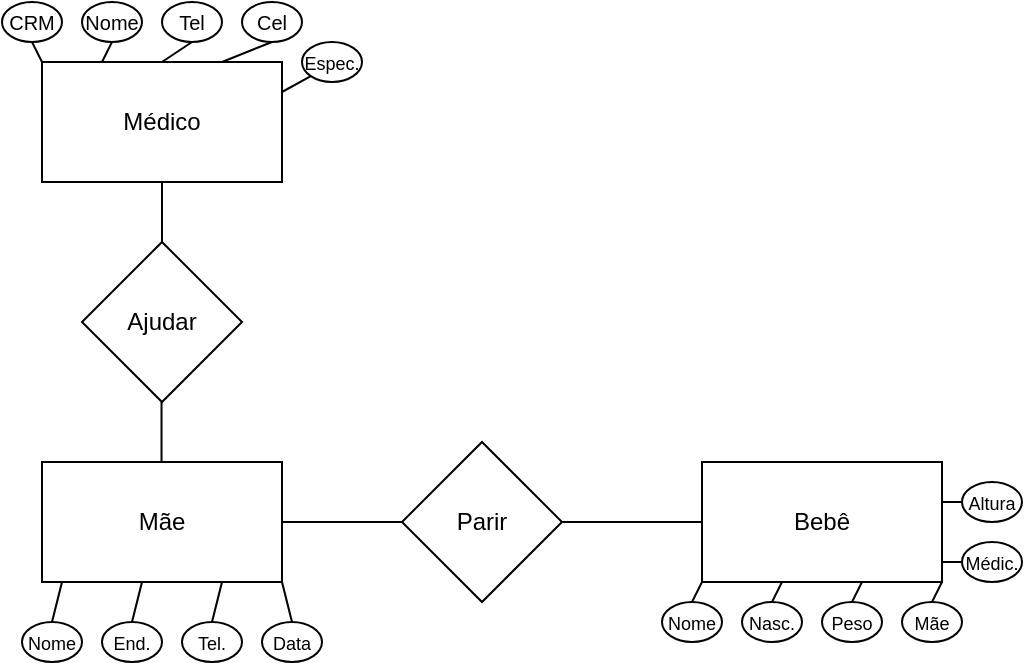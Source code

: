 <mxfile version="21.0.2" type="device"><diagram name="Página-1" id="B2FxafnSlpb7vw_ATkmA"><mxGraphModel dx="2390" dy="1218" grid="1" gridSize="10" guides="1" tooltips="1" connect="1" arrows="1" fold="1" page="1" pageScale="1" pageWidth="827" pageHeight="1169" math="0" shadow="0"><root><mxCell id="0"/><mxCell id="1" parent="0"/><mxCell id="aW77ySUFq_2ntrF7n2yw-1" value="Mãe" style="rounded=0;whiteSpace=wrap;html=1;" vertex="1" parent="1"><mxGeometry x="179" y="580" width="120" height="60" as="geometry"/></mxCell><mxCell id="aW77ySUFq_2ntrF7n2yw-2" value="Parir" style="rhombus;whiteSpace=wrap;html=1;" vertex="1" parent="1"><mxGeometry x="359" y="570" width="80" height="80" as="geometry"/></mxCell><mxCell id="aW77ySUFq_2ntrF7n2yw-3" value="Bebê" style="rounded=0;whiteSpace=wrap;html=1;" vertex="1" parent="1"><mxGeometry x="509" y="580" width="120" height="60" as="geometry"/></mxCell><mxCell id="aW77ySUFq_2ntrF7n2yw-4" style="edgeStyle=orthogonalEdgeStyle;rounded=0;orthogonalLoop=1;jettySize=auto;html=1;exitX=0.5;exitY=1;exitDx=0;exitDy=0;" edge="1" parent="1" source="aW77ySUFq_2ntrF7n2yw-2" target="aW77ySUFq_2ntrF7n2yw-2"><mxGeometry relative="1" as="geometry"/></mxCell><mxCell id="aW77ySUFq_2ntrF7n2yw-5" value="" style="endArrow=none;html=1;rounded=0;exitX=1;exitY=0.5;exitDx=0;exitDy=0;entryX=0;entryY=0.5;entryDx=0;entryDy=0;" edge="1" parent="1" source="aW77ySUFq_2ntrF7n2yw-1" target="aW77ySUFq_2ntrF7n2yw-2"><mxGeometry width="50" height="50" relative="1" as="geometry"><mxPoint x="509" y="680" as="sourcePoint"/><mxPoint x="559" y="630" as="targetPoint"/></mxGeometry></mxCell><mxCell id="aW77ySUFq_2ntrF7n2yw-6" value="" style="endArrow=none;html=1;rounded=0;exitX=1;exitY=0.5;exitDx=0;exitDy=0;entryX=0;entryY=0.5;entryDx=0;entryDy=0;" edge="1" parent="1" source="aW77ySUFq_2ntrF7n2yw-2" target="aW77ySUFq_2ntrF7n2yw-3"><mxGeometry width="50" height="50" relative="1" as="geometry"><mxPoint x="509" y="680" as="sourcePoint"/><mxPoint x="559" y="630" as="targetPoint"/></mxGeometry></mxCell><mxCell id="aW77ySUFq_2ntrF7n2yw-7" value="Médico" style="rounded=0;whiteSpace=wrap;html=1;" vertex="1" parent="1"><mxGeometry x="179" y="380" width="120" height="60" as="geometry"/></mxCell><mxCell id="aW77ySUFq_2ntrF7n2yw-8" value="Ajudar" style="rhombus;whiteSpace=wrap;html=1;" vertex="1" parent="1"><mxGeometry x="199" y="470" width="80" height="80" as="geometry"/></mxCell><mxCell id="aW77ySUFq_2ntrF7n2yw-9" value="" style="endArrow=none;html=1;rounded=0;" edge="1" parent="1" source="aW77ySUFq_2ntrF7n2yw-8"><mxGeometry width="50" height="50" relative="1" as="geometry"><mxPoint x="239" y="449.289" as="sourcePoint"/><mxPoint x="239" y="440" as="targetPoint"/></mxGeometry></mxCell><mxCell id="aW77ySUFq_2ntrF7n2yw-12" value="" style="endArrow=none;html=1;rounded=0;" edge="1" parent="1"><mxGeometry width="50" height="50" relative="1" as="geometry"><mxPoint x="238.76" y="580" as="sourcePoint"/><mxPoint x="238.76" y="550" as="targetPoint"/></mxGeometry></mxCell><mxCell id="aW77ySUFq_2ntrF7n2yw-14" value="&lt;font size=&quot;1&quot;&gt;CRM&lt;/font&gt;" style="ellipse;whiteSpace=wrap;html=1;align=center;" vertex="1" parent="1"><mxGeometry x="159" y="350" width="30" height="20" as="geometry"/></mxCell><mxCell id="aW77ySUFq_2ntrF7n2yw-16" value="&lt;font size=&quot;1&quot;&gt;Nome&lt;/font&gt;" style="ellipse;whiteSpace=wrap;html=1;align=center;" vertex="1" parent="1"><mxGeometry x="199" y="350" width="30" height="20" as="geometry"/></mxCell><mxCell id="aW77ySUFq_2ntrF7n2yw-17" value="&lt;font size=&quot;1&quot;&gt;Tel&lt;/font&gt;" style="ellipse;whiteSpace=wrap;html=1;align=center;" vertex="1" parent="1"><mxGeometry x="239" y="350" width="30" height="20" as="geometry"/></mxCell><mxCell id="aW77ySUFq_2ntrF7n2yw-18" value="&lt;font size=&quot;1&quot;&gt;Cel&lt;br&gt;&lt;/font&gt;" style="ellipse;whiteSpace=wrap;html=1;align=center;" vertex="1" parent="1"><mxGeometry x="279" y="350" width="30" height="20" as="geometry"/></mxCell><mxCell id="aW77ySUFq_2ntrF7n2yw-19" value="&lt;font style=&quot;font-size: 9px;&quot;&gt;Espec.&lt;br&gt;&lt;/font&gt;" style="ellipse;whiteSpace=wrap;html=1;align=center;" vertex="1" parent="1"><mxGeometry x="309" y="370" width="30" height="20" as="geometry"/></mxCell><mxCell id="aW77ySUFq_2ntrF7n2yw-21" value="" style="endArrow=none;html=1;rounded=0;entryX=0.5;entryY=1;entryDx=0;entryDy=0;exitX=0;exitY=0;exitDx=0;exitDy=0;" edge="1" parent="1" source="aW77ySUFq_2ntrF7n2yw-7" target="aW77ySUFq_2ntrF7n2yw-14"><mxGeometry width="50" height="50" relative="1" as="geometry"><mxPoint x="169" y="420" as="sourcePoint"/><mxPoint x="219" y="370" as="targetPoint"/></mxGeometry></mxCell><mxCell id="aW77ySUFq_2ntrF7n2yw-22" value="" style="endArrow=none;html=1;rounded=0;entryX=0;entryY=1;entryDx=0;entryDy=0;exitX=1;exitY=0.25;exitDx=0;exitDy=0;" edge="1" parent="1" source="aW77ySUFq_2ntrF7n2yw-7" target="aW77ySUFq_2ntrF7n2yw-19"><mxGeometry width="50" height="50" relative="1" as="geometry"><mxPoint x="119" y="470" as="sourcePoint"/><mxPoint x="169" y="420" as="targetPoint"/></mxGeometry></mxCell><mxCell id="aW77ySUFq_2ntrF7n2yw-23" value="" style="endArrow=none;html=1;rounded=0;entryX=0.5;entryY=1;entryDx=0;entryDy=0;exitX=0.75;exitY=0;exitDx=0;exitDy=0;" edge="1" parent="1" source="aW77ySUFq_2ntrF7n2yw-7" target="aW77ySUFq_2ntrF7n2yw-18"><mxGeometry width="50" height="50" relative="1" as="geometry"><mxPoint x="109" y="460" as="sourcePoint"/><mxPoint x="159" y="410" as="targetPoint"/></mxGeometry></mxCell><mxCell id="aW77ySUFq_2ntrF7n2yw-24" value="" style="endArrow=none;html=1;rounded=0;entryX=0.5;entryY=1;entryDx=0;entryDy=0;exitX=0.5;exitY=0;exitDx=0;exitDy=0;" edge="1" parent="1" source="aW77ySUFq_2ntrF7n2yw-7" target="aW77ySUFq_2ntrF7n2yw-17"><mxGeometry width="50" height="50" relative="1" as="geometry"><mxPoint x="99" y="450" as="sourcePoint"/><mxPoint x="149" y="400" as="targetPoint"/></mxGeometry></mxCell><mxCell id="aW77ySUFq_2ntrF7n2yw-25" value="" style="endArrow=none;html=1;rounded=0;entryX=0.5;entryY=1;entryDx=0;entryDy=0;exitX=0.25;exitY=0;exitDx=0;exitDy=0;" edge="1" parent="1" source="aW77ySUFq_2ntrF7n2yw-7" target="aW77ySUFq_2ntrF7n2yw-16"><mxGeometry width="50" height="50" relative="1" as="geometry"><mxPoint x="99" y="440" as="sourcePoint"/><mxPoint x="149" y="390" as="targetPoint"/></mxGeometry></mxCell><mxCell id="aW77ySUFq_2ntrF7n2yw-26" value="&lt;font style=&quot;font-size: 9px;&quot;&gt;Nome&lt;br&gt;&lt;/font&gt;" style="ellipse;whiteSpace=wrap;html=1;align=center;" vertex="1" parent="1"><mxGeometry x="169" y="660" width="30" height="20" as="geometry"/></mxCell><mxCell id="aW77ySUFq_2ntrF7n2yw-27" value="&lt;font style=&quot;font-size: 9px;&quot;&gt;End.&lt;br&gt;&lt;/font&gt;" style="ellipse;whiteSpace=wrap;html=1;align=center;" vertex="1" parent="1"><mxGeometry x="209" y="660" width="30" height="20" as="geometry"/></mxCell><mxCell id="aW77ySUFq_2ntrF7n2yw-28" value="&lt;font style=&quot;font-size: 9px;&quot;&gt;Tel.&lt;br&gt;&lt;/font&gt;" style="ellipse;whiteSpace=wrap;html=1;align=center;" vertex="1" parent="1"><mxGeometry x="249" y="660" width="30" height="20" as="geometry"/></mxCell><mxCell id="aW77ySUFq_2ntrF7n2yw-29" value="&lt;font style=&quot;font-size: 9px;&quot;&gt;Data&lt;br&gt;&lt;/font&gt;" style="ellipse;whiteSpace=wrap;html=1;align=center;" vertex="1" parent="1"><mxGeometry x="289" y="660" width="30" height="20" as="geometry"/></mxCell><mxCell id="aW77ySUFq_2ntrF7n2yw-30" value="" style="endArrow=none;html=1;rounded=0;exitX=0.5;exitY=0;exitDx=0;exitDy=0;" edge="1" parent="1" source="aW77ySUFq_2ntrF7n2yw-26"><mxGeometry width="50" height="50" relative="1" as="geometry"><mxPoint x="139" y="690" as="sourcePoint"/><mxPoint x="189" y="640" as="targetPoint"/></mxGeometry></mxCell><mxCell id="aW77ySUFq_2ntrF7n2yw-34" value="" style="endArrow=none;html=1;rounded=0;exitX=0.5;exitY=0;exitDx=0;exitDy=0;" edge="1" parent="1" source="aW77ySUFq_2ntrF7n2yw-27"><mxGeometry width="50" height="50" relative="1" as="geometry"><mxPoint x="179" y="690" as="sourcePoint"/><mxPoint x="229" y="640" as="targetPoint"/></mxGeometry></mxCell><mxCell id="aW77ySUFq_2ntrF7n2yw-35" value="" style="endArrow=none;html=1;rounded=0;exitX=0.5;exitY=0;exitDx=0;exitDy=0;" edge="1" parent="1" source="aW77ySUFq_2ntrF7n2yw-28"><mxGeometry width="50" height="50" relative="1" as="geometry"><mxPoint x="219" y="690" as="sourcePoint"/><mxPoint x="269" y="640" as="targetPoint"/></mxGeometry></mxCell><mxCell id="aW77ySUFq_2ntrF7n2yw-36" value="" style="endArrow=none;html=1;rounded=0;exitX=0.5;exitY=0;exitDx=0;exitDy=0;" edge="1" parent="1" source="aW77ySUFq_2ntrF7n2yw-29"><mxGeometry width="50" height="50" relative="1" as="geometry"><mxPoint x="249" y="690" as="sourcePoint"/><mxPoint x="299" y="640" as="targetPoint"/></mxGeometry></mxCell><mxCell id="aW77ySUFq_2ntrF7n2yw-37" value="&lt;font style=&quot;font-size: 9px;&quot;&gt;Nome&lt;br&gt;&lt;/font&gt;" style="ellipse;whiteSpace=wrap;html=1;align=center;" vertex="1" parent="1"><mxGeometry x="489" y="650" width="30" height="20" as="geometry"/></mxCell><mxCell id="aW77ySUFq_2ntrF7n2yw-38" value="&lt;font style=&quot;font-size: 9px;&quot;&gt;Nasc.&lt;br&gt;&lt;/font&gt;" style="ellipse;whiteSpace=wrap;html=1;align=center;" vertex="1" parent="1"><mxGeometry x="529" y="650" width="30" height="20" as="geometry"/></mxCell><mxCell id="aW77ySUFq_2ntrF7n2yw-39" value="&lt;font style=&quot;font-size: 9px;&quot;&gt;Peso&lt;br&gt;&lt;/font&gt;" style="ellipse;whiteSpace=wrap;html=1;align=center;" vertex="1" parent="1"><mxGeometry x="569" y="650" width="30" height="20" as="geometry"/></mxCell><mxCell id="aW77ySUFq_2ntrF7n2yw-40" value="&lt;font style=&quot;font-size: 9px;&quot;&gt;Mãe&lt;br&gt;&lt;/font&gt;" style="ellipse;whiteSpace=wrap;html=1;align=center;" vertex="1" parent="1"><mxGeometry x="609" y="650" width="30" height="20" as="geometry"/></mxCell><mxCell id="aW77ySUFq_2ntrF7n2yw-41" value="&lt;font style=&quot;font-size: 9px;&quot;&gt;Médic.&lt;br&gt;&lt;/font&gt;" style="ellipse;whiteSpace=wrap;html=1;align=center;" vertex="1" parent="1"><mxGeometry x="639" y="620" width="30" height="20" as="geometry"/></mxCell><mxCell id="aW77ySUFq_2ntrF7n2yw-42" value="&lt;font style=&quot;font-size: 9px;&quot;&gt;Altura&lt;br&gt;&lt;/font&gt;" style="ellipse;whiteSpace=wrap;html=1;align=center;" vertex="1" parent="1"><mxGeometry x="639" y="590" width="30" height="20" as="geometry"/></mxCell><mxCell id="aW77ySUFq_2ntrF7n2yw-43" value="" style="endArrow=none;html=1;rounded=1;entryX=0;entryY=1;entryDx=0;entryDy=0;exitX=0.5;exitY=0;exitDx=0;exitDy=0;" edge="1" parent="1" source="aW77ySUFq_2ntrF7n2yw-37" target="aW77ySUFq_2ntrF7n2yw-3"><mxGeometry width="50" height="50" relative="1" as="geometry"><mxPoint x="449" y="730" as="sourcePoint"/><mxPoint x="499" y="680" as="targetPoint"/></mxGeometry></mxCell><mxCell id="aW77ySUFq_2ntrF7n2yw-45" value="" style="endArrow=none;html=1;rounded=0;exitX=0.5;exitY=0;exitDx=0;exitDy=0;" edge="1" parent="1" source="aW77ySUFq_2ntrF7n2yw-38"><mxGeometry width="50" height="50" relative="1" as="geometry"><mxPoint x="499" y="690" as="sourcePoint"/><mxPoint x="549" y="640" as="targetPoint"/></mxGeometry></mxCell><mxCell id="aW77ySUFq_2ntrF7n2yw-46" value="" style="endArrow=none;html=1;rounded=0;exitX=0.5;exitY=0;exitDx=0;exitDy=0;" edge="1" parent="1" source="aW77ySUFq_2ntrF7n2yw-39"><mxGeometry width="50" height="50" relative="1" as="geometry"><mxPoint x="539" y="690" as="sourcePoint"/><mxPoint x="589" y="640" as="targetPoint"/></mxGeometry></mxCell><mxCell id="aW77ySUFq_2ntrF7n2yw-47" value="" style="endArrow=none;html=1;rounded=0;exitX=0.5;exitY=0;exitDx=0;exitDy=0;" edge="1" parent="1" source="aW77ySUFq_2ntrF7n2yw-40"><mxGeometry width="50" height="50" relative="1" as="geometry"><mxPoint x="579" y="690" as="sourcePoint"/><mxPoint x="629" y="640" as="targetPoint"/></mxGeometry></mxCell><mxCell id="aW77ySUFq_2ntrF7n2yw-48" value="" style="endArrow=none;html=1;rounded=0;entryX=0;entryY=0.5;entryDx=0;entryDy=0;" edge="1" parent="1" target="aW77ySUFq_2ntrF7n2yw-41"><mxGeometry width="50" height="50" relative="1" as="geometry"><mxPoint x="629" y="630" as="sourcePoint"/><mxPoint x="679" y="580" as="targetPoint"/></mxGeometry></mxCell><mxCell id="aW77ySUFq_2ntrF7n2yw-49" value="" style="endArrow=none;html=1;rounded=0;exitX=0;exitY=0.5;exitDx=0;exitDy=0;" edge="1" parent="1" source="aW77ySUFq_2ntrF7n2yw-42"><mxGeometry width="50" height="50" relative="1" as="geometry"><mxPoint x="579" y="650" as="sourcePoint"/><mxPoint x="629" y="600" as="targetPoint"/></mxGeometry></mxCell></root></mxGraphModel></diagram></mxfile>